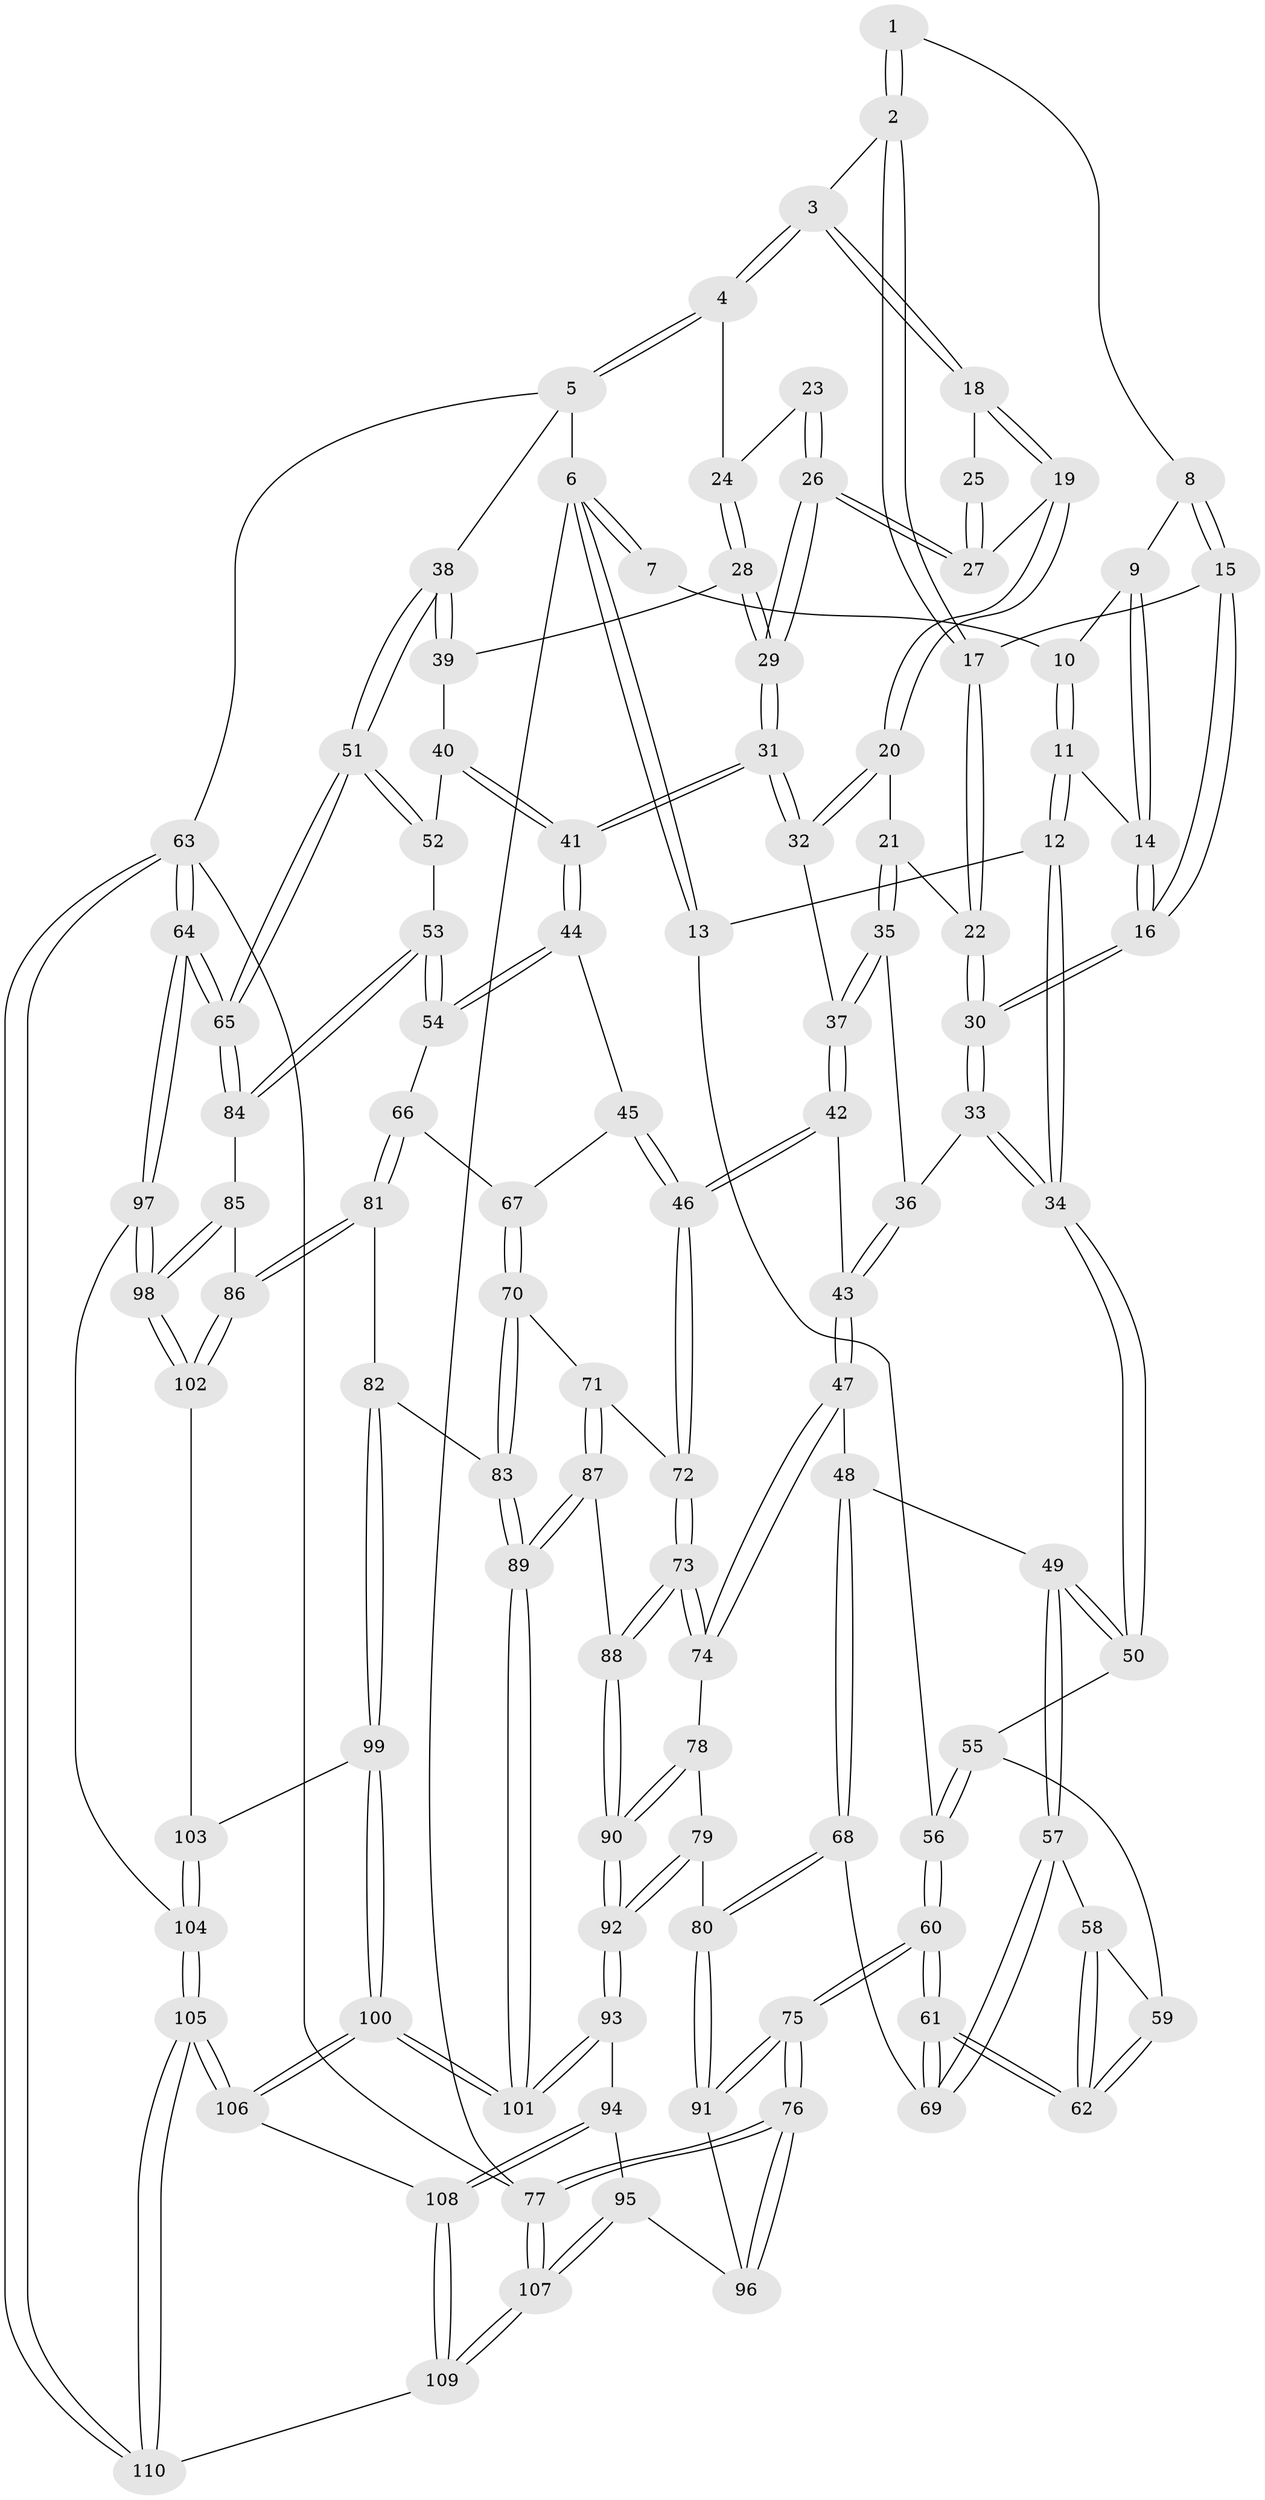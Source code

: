 // Generated by graph-tools (version 1.1) at 2025/01/03/09/25 05:01:21]
// undirected, 110 vertices, 272 edges
graph export_dot {
graph [start="1"]
  node [color=gray90,style=filled];
  1 [pos="+0.19513490896282024+0"];
  2 [pos="+0.5784759427630379+0"];
  3 [pos="+0.5870597540523501+0"];
  4 [pos="+1+0"];
  5 [pos="+1+0"];
  6 [pos="+0+0"];
  7 [pos="+0.052037478723187314+0"];
  8 [pos="+0.23120867056798067+0.009777570570219808"];
  9 [pos="+0.17575987373859905+0.04736786316292225"];
  10 [pos="+0.1066486798730756+0.0393167166521895"];
  11 [pos="+0.047356375026246775+0.14922244363453732"];
  12 [pos="+0.03687503136303754+0.1543073206823344"];
  13 [pos="+0+0.152486204757725"];
  14 [pos="+0.14058015669723023+0.13919408573763237"];
  15 [pos="+0.24448915740803645+0.029665971460637437"];
  16 [pos="+0.28787869776886404+0.18272391216444164"];
  17 [pos="+0.48479705456134564+0.017134630424454383"];
  18 [pos="+0.6714999845817381+0.036424738970417286"];
  19 [pos="+0.6769621897691249+0.1395119670272045"];
  20 [pos="+0.663675288222486+0.18885153969788426"];
  21 [pos="+0.5235980198993065+0.19844238340111636"];
  22 [pos="+0.4646370818829047+0.0822366578903466"];
  23 [pos="+0.8247198898796856+0.10364682218108155"];
  24 [pos="+0.9671125943171406+0"];
  25 [pos="+0.7305999231075946+0.07150831389818194"];
  26 [pos="+0.8069530557614523+0.16934429316298602"];
  27 [pos="+0.7854413594449866+0.15872181323508802"];
  28 [pos="+0.8479059332349301+0.24574117192526143"];
  29 [pos="+0.8301560651236586+0.24804120179147826"];
  30 [pos="+0.2925464029921888+0.18760649963148557"];
  31 [pos="+0.7701334933115624+0.29994721303254823"];
  32 [pos="+0.7075711751069643+0.26909890479120097"];
  33 [pos="+0.2870651692788799+0.28746939283843126"];
  34 [pos="+0.2090488002679969+0.37136749955124615"];
  35 [pos="+0.5199036638343316+0.22632596740559877"];
  36 [pos="+0.3835797321636773+0.31481425076388875"];
  37 [pos="+0.5705591043996676+0.32853920900522127"];
  38 [pos="+1+0.2204823550671483"];
  39 [pos="+0.9300502357780986+0.2569502458449293"];
  40 [pos="+0.8967466772026144+0.4300999671498789"];
  41 [pos="+0.7753106048556482+0.41294384933345407"];
  42 [pos="+0.5362209870195181+0.46210532065552595"];
  43 [pos="+0.5255879827008375+0.4647742340931623"];
  44 [pos="+0.774827048402254+0.4135990350065746"];
  45 [pos="+0.6983157869025054+0.4663165702889851"];
  46 [pos="+0.6175348332611739+0.49079620031423016"];
  47 [pos="+0.46786324192148226+0.5173916943063219"];
  48 [pos="+0.27172860069135746+0.48143053480117365"];
  49 [pos="+0.2621716210025914+0.4680398361082559"];
  50 [pos="+0.20751123569201801+0.3749269882121514"];
  51 [pos="+1+0.4479997050262232"];
  52 [pos="+0.8983041181360342+0.43077957099205694"];
  53 [pos="+0.8939232220389487+0.6020641547553206"];
  54 [pos="+0.8589017518412039+0.6002674282238148"];
  55 [pos="+0.10704741558316236+0.41243679800849864"];
  56 [pos="+0+0.3573714077757167"];
  57 [pos="+0.14081720188672592+0.571579385569206"];
  58 [pos="+0.13576883195877404+0.5680369531906287"];
  59 [pos="+0.09956762588374508+0.4679925254882962"];
  60 [pos="+0+0.8618645997652301"];
  61 [pos="+0+0.7725709788821262"];
  62 [pos="+0.012305320561853034+0.6300669366647099"];
  63 [pos="+1+1"];
  64 [pos="+1+0.9964142834632168"];
  65 [pos="+1+0.5636679036165596"];
  66 [pos="+0.8409145622042589+0.6090348692461358"];
  67 [pos="+0.7653719450358752+0.5815160702925168"];
  68 [pos="+0.24992845082332993+0.6376174023157378"];
  69 [pos="+0.19041411585271445+0.6353379855008441"];
  70 [pos="+0.6889194060721499+0.6500116108730445"];
  71 [pos="+0.6522758539692034+0.6203389070347437"];
  72 [pos="+0.6445536191347162+0.609189173220209"];
  73 [pos="+0.5294798315716327+0.6739264169938399"];
  74 [pos="+0.45115180595168636+0.6083583559109607"];
  75 [pos="+0+0.9362095239066048"];
  76 [pos="+0+1"];
  77 [pos="+0+1"];
  78 [pos="+0.42659815553974995+0.6335688334528907"];
  79 [pos="+0.3445917081300991+0.6760530436051377"];
  80 [pos="+0.2788269776891354+0.6756857328406722"];
  81 [pos="+0.7678720127939419+0.7143013890864554"];
  82 [pos="+0.7389969270414197+0.7172574093126758"];
  83 [pos="+0.7272522897510693+0.7148010193244516"];
  84 [pos="+0.9590129449906524+0.627412795150184"];
  85 [pos="+0.916287852344438+0.7284727721148275"];
  86 [pos="+0.858575568460565+0.7759117741212942"];
  87 [pos="+0.564262451449569+0.7626721224240822"];
  88 [pos="+0.5616596054499006+0.7615595587478907"];
  89 [pos="+0.6155889467396245+0.8018854908659285"];
  90 [pos="+0.47084259518332644+0.7880577257550716"];
  91 [pos="+0.26023648692516343+0.730081470456398"];
  92 [pos="+0.422047550585123+0.8305349388063613"];
  93 [pos="+0.40436006900024846+0.874157607316718"];
  94 [pos="+0.37238190315034825+0.8947352320360273"];
  95 [pos="+0.33731997321246293+0.8832034951874729"];
  96 [pos="+0.2920545689428577+0.8569518781851638"];
  97 [pos="+1+0.9289257254129667"];
  98 [pos="+1+0.8736696379260174"];
  99 [pos="+0.7563502174005744+0.8784147608567087"];
  100 [pos="+0.6500184085551645+0.9764333153122643"];
  101 [pos="+0.640605445815637+0.9618719636649914"];
  102 [pos="+0.8595081228479982+0.7886149151311408"];
  103 [pos="+0.8466286011671273+0.84606632179163"];
  104 [pos="+0.8977629063049753+0.9130555533528122"];
  105 [pos="+0.6920230261166617+1"];
  106 [pos="+0.6633945903728788+1"];
  107 [pos="+0+1"];
  108 [pos="+0.3732484722090772+0.9440543627868987"];
  109 [pos="+0.3418994352553832+1"];
  110 [pos="+0.6921809512233051+1"];
  1 -- 2;
  1 -- 2;
  1 -- 8;
  2 -- 3;
  2 -- 17;
  2 -- 17;
  3 -- 4;
  3 -- 4;
  3 -- 18;
  3 -- 18;
  4 -- 5;
  4 -- 5;
  4 -- 24;
  5 -- 6;
  5 -- 38;
  5 -- 63;
  6 -- 7;
  6 -- 7;
  6 -- 13;
  6 -- 13;
  6 -- 77;
  7 -- 10;
  8 -- 9;
  8 -- 15;
  8 -- 15;
  9 -- 10;
  9 -- 14;
  9 -- 14;
  10 -- 11;
  10 -- 11;
  11 -- 12;
  11 -- 12;
  11 -- 14;
  12 -- 13;
  12 -- 34;
  12 -- 34;
  13 -- 56;
  14 -- 16;
  14 -- 16;
  15 -- 16;
  15 -- 16;
  15 -- 17;
  16 -- 30;
  16 -- 30;
  17 -- 22;
  17 -- 22;
  18 -- 19;
  18 -- 19;
  18 -- 25;
  19 -- 20;
  19 -- 20;
  19 -- 27;
  20 -- 21;
  20 -- 32;
  20 -- 32;
  21 -- 22;
  21 -- 35;
  21 -- 35;
  22 -- 30;
  22 -- 30;
  23 -- 24;
  23 -- 26;
  23 -- 26;
  24 -- 28;
  24 -- 28;
  25 -- 27;
  25 -- 27;
  26 -- 27;
  26 -- 27;
  26 -- 29;
  26 -- 29;
  28 -- 29;
  28 -- 29;
  28 -- 39;
  29 -- 31;
  29 -- 31;
  30 -- 33;
  30 -- 33;
  31 -- 32;
  31 -- 32;
  31 -- 41;
  31 -- 41;
  32 -- 37;
  33 -- 34;
  33 -- 34;
  33 -- 36;
  34 -- 50;
  34 -- 50;
  35 -- 36;
  35 -- 37;
  35 -- 37;
  36 -- 43;
  36 -- 43;
  37 -- 42;
  37 -- 42;
  38 -- 39;
  38 -- 39;
  38 -- 51;
  38 -- 51;
  39 -- 40;
  40 -- 41;
  40 -- 41;
  40 -- 52;
  41 -- 44;
  41 -- 44;
  42 -- 43;
  42 -- 46;
  42 -- 46;
  43 -- 47;
  43 -- 47;
  44 -- 45;
  44 -- 54;
  44 -- 54;
  45 -- 46;
  45 -- 46;
  45 -- 67;
  46 -- 72;
  46 -- 72;
  47 -- 48;
  47 -- 74;
  47 -- 74;
  48 -- 49;
  48 -- 68;
  48 -- 68;
  49 -- 50;
  49 -- 50;
  49 -- 57;
  49 -- 57;
  50 -- 55;
  51 -- 52;
  51 -- 52;
  51 -- 65;
  51 -- 65;
  52 -- 53;
  53 -- 54;
  53 -- 54;
  53 -- 84;
  53 -- 84;
  54 -- 66;
  55 -- 56;
  55 -- 56;
  55 -- 59;
  56 -- 60;
  56 -- 60;
  57 -- 58;
  57 -- 69;
  57 -- 69;
  58 -- 59;
  58 -- 62;
  58 -- 62;
  59 -- 62;
  59 -- 62;
  60 -- 61;
  60 -- 61;
  60 -- 75;
  60 -- 75;
  61 -- 62;
  61 -- 62;
  61 -- 69;
  61 -- 69;
  63 -- 64;
  63 -- 64;
  63 -- 110;
  63 -- 110;
  63 -- 77;
  64 -- 65;
  64 -- 65;
  64 -- 97;
  64 -- 97;
  65 -- 84;
  65 -- 84;
  66 -- 67;
  66 -- 81;
  66 -- 81;
  67 -- 70;
  67 -- 70;
  68 -- 69;
  68 -- 80;
  68 -- 80;
  70 -- 71;
  70 -- 83;
  70 -- 83;
  71 -- 72;
  71 -- 87;
  71 -- 87;
  72 -- 73;
  72 -- 73;
  73 -- 74;
  73 -- 74;
  73 -- 88;
  73 -- 88;
  74 -- 78;
  75 -- 76;
  75 -- 76;
  75 -- 91;
  75 -- 91;
  76 -- 77;
  76 -- 77;
  76 -- 96;
  76 -- 96;
  77 -- 107;
  77 -- 107;
  78 -- 79;
  78 -- 90;
  78 -- 90;
  79 -- 80;
  79 -- 92;
  79 -- 92;
  80 -- 91;
  80 -- 91;
  81 -- 82;
  81 -- 86;
  81 -- 86;
  82 -- 83;
  82 -- 99;
  82 -- 99;
  83 -- 89;
  83 -- 89;
  84 -- 85;
  85 -- 86;
  85 -- 98;
  85 -- 98;
  86 -- 102;
  86 -- 102;
  87 -- 88;
  87 -- 89;
  87 -- 89;
  88 -- 90;
  88 -- 90;
  89 -- 101;
  89 -- 101;
  90 -- 92;
  90 -- 92;
  91 -- 96;
  92 -- 93;
  92 -- 93;
  93 -- 94;
  93 -- 101;
  93 -- 101;
  94 -- 95;
  94 -- 108;
  94 -- 108;
  95 -- 96;
  95 -- 107;
  95 -- 107;
  97 -- 98;
  97 -- 98;
  97 -- 104;
  98 -- 102;
  98 -- 102;
  99 -- 100;
  99 -- 100;
  99 -- 103;
  100 -- 101;
  100 -- 101;
  100 -- 106;
  100 -- 106;
  102 -- 103;
  103 -- 104;
  103 -- 104;
  104 -- 105;
  104 -- 105;
  105 -- 106;
  105 -- 106;
  105 -- 110;
  105 -- 110;
  106 -- 108;
  107 -- 109;
  107 -- 109;
  108 -- 109;
  108 -- 109;
  109 -- 110;
}
